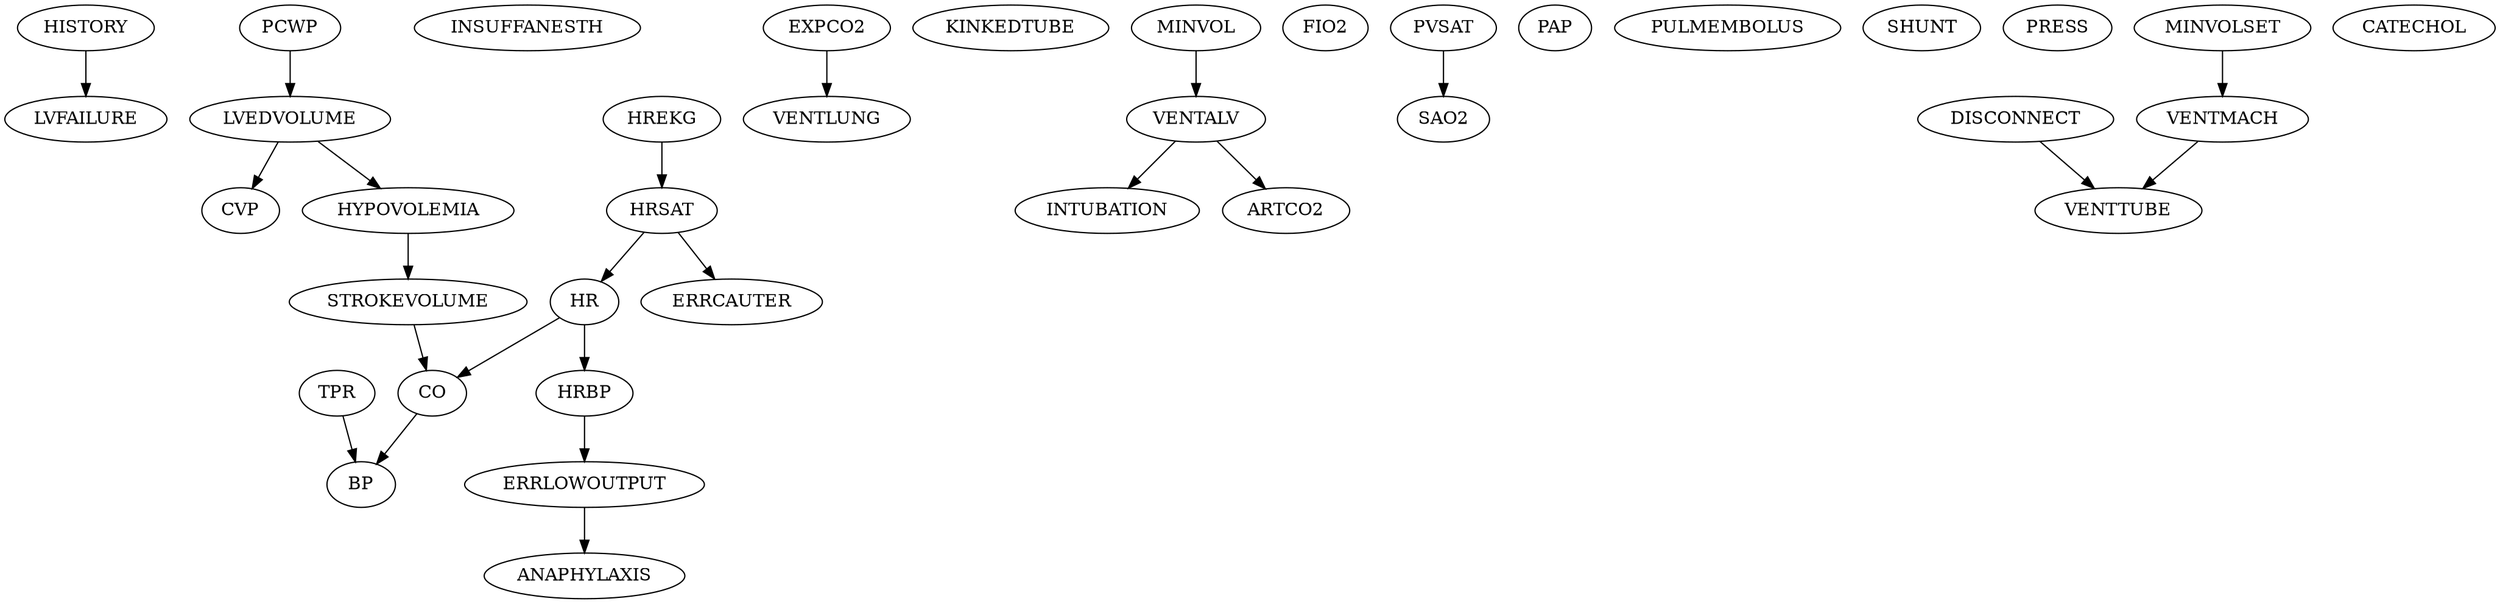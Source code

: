 digraph {
	HISTORY
	CVP
	LVEDVOLUME
	LVEDVOLUME -> CVP
	PCWP
	HYPOVOLEMIA
	LVEDVOLUME
	LVEDVOLUME -> HYPOVOLEMIA
	LVEDVOLUME
	PCWP
	PCWP -> LVEDVOLUME
	LVFAILURE
	HISTORY
	HISTORY -> LVFAILURE
	STROKEVOLUME
	HYPOVOLEMIA
	HYPOVOLEMIA -> STROKEVOLUME
	ERRLOWOUTPUT
	HRBP
	HRBP -> ERRLOWOUTPUT
	HRBP
	HR
	HR -> HRBP
	HREKG
	ERRCAUTER
	HRSAT
	HRSAT -> ERRCAUTER
	HRSAT
	HREKG
	HREKG -> HRSAT
	INSUFFANESTH
	ANAPHYLAXIS
	ERRLOWOUTPUT
	ERRLOWOUTPUT -> ANAPHYLAXIS
	TPR
	EXPCO2
	KINKEDTUBE
	MINVOL
	FIO2
	PVSAT
	SAO2
	PVSAT
	PVSAT -> SAO2
	PAP
	PULMEMBOLUS
	SHUNT
	INTUBATION
	VENTALV
	VENTALV -> INTUBATION
	PRESS
	DISCONNECT
	MINVOLSET
	VENTMACH
	MINVOLSET
	MINVOLSET -> VENTMACH
	VENTTUBE
	VENTMACH
	VENTMACH -> VENTTUBE
	DISCONNECT
	DISCONNECT -> VENTTUBE
	VENTLUNG
	EXPCO2
	EXPCO2 -> VENTLUNG
	VENTALV
	MINVOL
	MINVOL -> VENTALV
	ARTCO2
	VENTALV
	VENTALV -> ARTCO2
	CATECHOL
	HR
	HRSAT
	HRSAT -> HR
	CO
	STROKEVOLUME
	STROKEVOLUME -> CO
	HR
	HR -> CO
	BP
	TPR
	TPR -> BP
	CO
	CO -> BP
}
